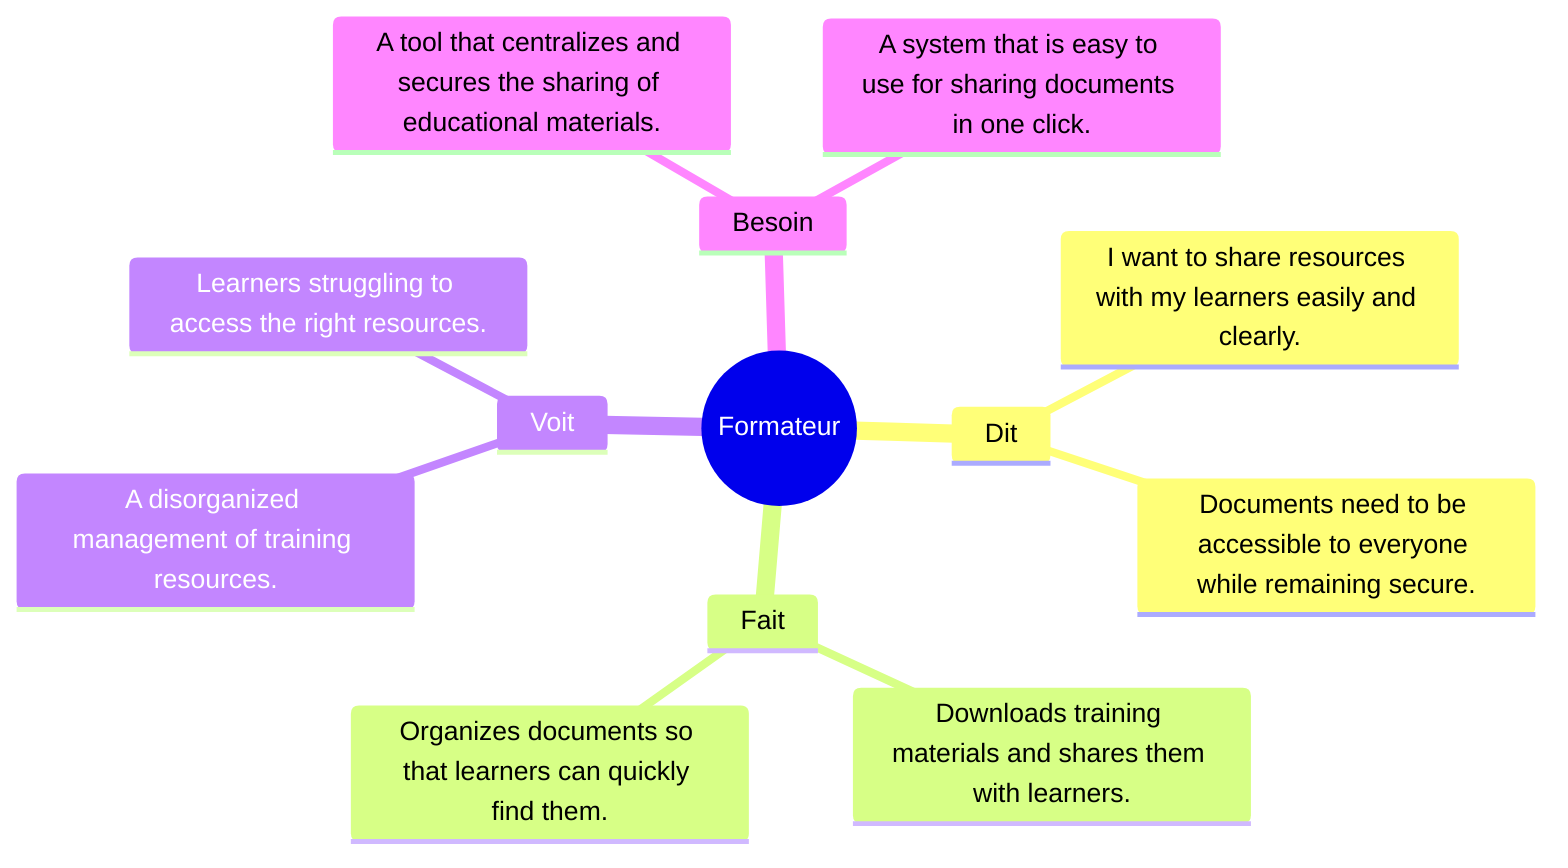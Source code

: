 mindmap
  root((Formateur))
    Dit
       I want to share resources with my learners easily and clearly.
       Documents need to be accessible to everyone while remaining secure.
    Fait
       Downloads training materials and shares them with learners.
       Organizes documents so that learners can quickly find them.
    Voit
       A disorganized management of training resources.
       Learners struggling to access the right resources.
    Besoin
       A tool that centralizes and secures the sharing of educational materials.
       A system that is easy to use for sharing documents in one click.